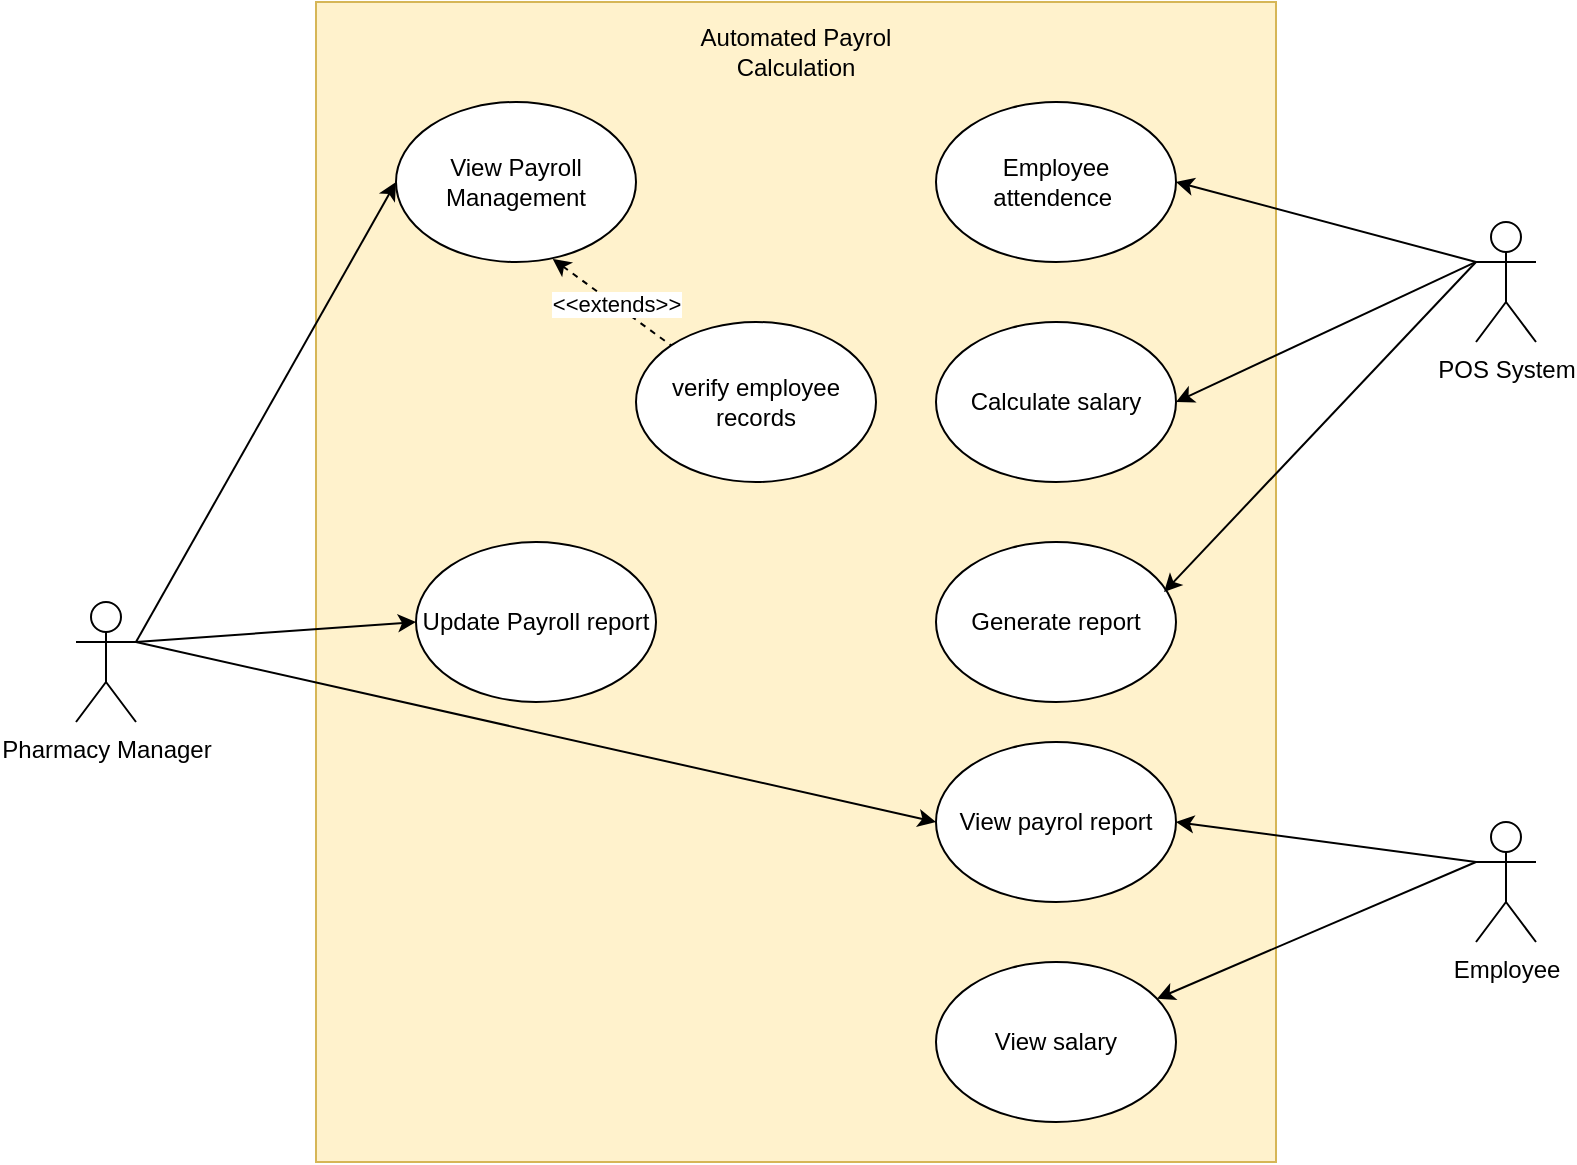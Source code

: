 <mxfile version="24.2.2" type="device">
  <diagram name="Page-1" id="yFC4AOXb4J8iYvleZ_BS">
    <mxGraphModel dx="1166" dy="770" grid="1" gridSize="10" guides="1" tooltips="1" connect="1" arrows="1" fold="1" page="1" pageScale="1" pageWidth="850" pageHeight="1100" math="0" shadow="0">
      <root>
        <mxCell id="0" />
        <mxCell id="1" parent="0" />
        <mxCell id="bpFJwz-h4U5RPvyPPlPt-29" value="" style="rounded=0;whiteSpace=wrap;html=1;fillColor=#fff2cc;strokeColor=#d6b656;" parent="1" vertex="1">
          <mxGeometry x="170" y="30" width="480" height="580" as="geometry" />
        </mxCell>
        <mxCell id="bpFJwz-h4U5RPvyPPlPt-23" style="edgeStyle=none;rounded=0;orthogonalLoop=1;jettySize=auto;html=1;exitX=1;exitY=0.333;exitDx=0;exitDy=0;exitPerimeter=0;entryX=0;entryY=0.5;entryDx=0;entryDy=0;" parent="1" source="bpFJwz-h4U5RPvyPPlPt-3" target="bpFJwz-h4U5RPvyPPlPt-13" edge="1">
          <mxGeometry relative="1" as="geometry" />
        </mxCell>
        <mxCell id="bpFJwz-h4U5RPvyPPlPt-24" style="edgeStyle=none;rounded=0;orthogonalLoop=1;jettySize=auto;html=1;exitX=1;exitY=0.333;exitDx=0;exitDy=0;exitPerimeter=0;entryX=0;entryY=0.5;entryDx=0;entryDy=0;" parent="1" source="bpFJwz-h4U5RPvyPPlPt-3" target="BtRmZ3w2KKQiGli9AUrO-10" edge="1">
          <mxGeometry relative="1" as="geometry">
            <mxPoint x="294.615" y="235.385" as="targetPoint" />
            <Array as="points" />
          </mxGeometry>
        </mxCell>
        <mxCell id="bpFJwz-h4U5RPvyPPlPt-3" value="Pharmacy Manager" style="shape=umlActor;verticalLabelPosition=bottom;verticalAlign=top;html=1;outlineConnect=0;" parent="1" vertex="1">
          <mxGeometry x="50" y="330" width="30" height="60" as="geometry" />
        </mxCell>
        <mxCell id="bpFJwz-h4U5RPvyPPlPt-13" value="View Payroll Management" style="ellipse;whiteSpace=wrap;html=1;" parent="1" vertex="1">
          <mxGeometry x="210" y="80" width="120" height="80" as="geometry" />
        </mxCell>
        <mxCell id="bpFJwz-h4U5RPvyPPlPt-16" value="Employee attendence&amp;nbsp;" style="ellipse;whiteSpace=wrap;html=1;" parent="1" vertex="1">
          <mxGeometry x="480" y="80" width="120" height="80" as="geometry" />
        </mxCell>
        <mxCell id="bpFJwz-h4U5RPvyPPlPt-18" value="Calculate salary" style="ellipse;whiteSpace=wrap;html=1;" parent="1" vertex="1">
          <mxGeometry x="480" y="190" width="120" height="80" as="geometry" />
        </mxCell>
        <mxCell id="bpFJwz-h4U5RPvyPPlPt-26" style="edgeStyle=none;rounded=0;orthogonalLoop=1;jettySize=auto;html=1;exitX=0;exitY=0.333;exitDx=0;exitDy=0;exitPerimeter=0;entryX=1;entryY=0.5;entryDx=0;entryDy=0;" parent="1" source="bpFJwz-h4U5RPvyPPlPt-19" target="bpFJwz-h4U5RPvyPPlPt-16" edge="1">
          <mxGeometry relative="1" as="geometry" />
        </mxCell>
        <mxCell id="bpFJwz-h4U5RPvyPPlPt-27" style="edgeStyle=none;rounded=0;orthogonalLoop=1;jettySize=auto;html=1;exitX=0;exitY=0.333;exitDx=0;exitDy=0;exitPerimeter=0;entryX=1;entryY=0.5;entryDx=0;entryDy=0;" parent="1" source="bpFJwz-h4U5RPvyPPlPt-19" target="bpFJwz-h4U5RPvyPPlPt-18" edge="1">
          <mxGeometry relative="1" as="geometry" />
        </mxCell>
        <mxCell id="bpFJwz-h4U5RPvyPPlPt-19" value="POS System" style="shape=umlActor;verticalLabelPosition=bottom;verticalAlign=top;html=1;outlineConnect=0;" parent="1" vertex="1">
          <mxGeometry x="750" y="140" width="30" height="60" as="geometry" />
        </mxCell>
        <mxCell id="bpFJwz-h4U5RPvyPPlPt-30" value="Automated Payrol Calculation" style="text;html=1;align=center;verticalAlign=middle;whiteSpace=wrap;rounded=0;" parent="1" vertex="1">
          <mxGeometry x="345" y="40" width="130" height="30" as="geometry" />
        </mxCell>
        <mxCell id="BtRmZ3w2KKQiGli9AUrO-2" value="Generate report" style="ellipse;whiteSpace=wrap;html=1;" vertex="1" parent="1">
          <mxGeometry x="480" y="300" width="120" height="80" as="geometry" />
        </mxCell>
        <mxCell id="BtRmZ3w2KKQiGli9AUrO-6" value="" style="endArrow=classic;html=1;rounded=0;entryX=0.95;entryY=0.313;entryDx=0;entryDy=0;entryPerimeter=0;exitX=0;exitY=0.333;exitDx=0;exitDy=0;exitPerimeter=0;" edge="1" parent="1" source="bpFJwz-h4U5RPvyPPlPt-19" target="BtRmZ3w2KKQiGli9AUrO-2">
          <mxGeometry width="50" height="50" relative="1" as="geometry">
            <mxPoint x="780" y="220" as="sourcePoint" />
            <mxPoint x="450" y="230" as="targetPoint" />
          </mxGeometry>
        </mxCell>
        <mxCell id="BtRmZ3w2KKQiGli9AUrO-8" value="verify employee records" style="ellipse;whiteSpace=wrap;html=1;" vertex="1" parent="1">
          <mxGeometry x="330" y="190" width="120" height="80" as="geometry" />
        </mxCell>
        <mxCell id="BtRmZ3w2KKQiGli9AUrO-10" value="Update Payroll report" style="ellipse;whiteSpace=wrap;html=1;" vertex="1" parent="1">
          <mxGeometry x="220" y="300" width="120" height="80" as="geometry" />
        </mxCell>
        <mxCell id="BtRmZ3w2KKQiGli9AUrO-12" value="Employee" style="shape=umlActor;verticalLabelPosition=bottom;verticalAlign=top;html=1;outlineConnect=0;" vertex="1" parent="1">
          <mxGeometry x="750" y="440" width="30" height="60" as="geometry" />
        </mxCell>
        <mxCell id="BtRmZ3w2KKQiGli9AUrO-15" value="View payrol report" style="ellipse;whiteSpace=wrap;html=1;" vertex="1" parent="1">
          <mxGeometry x="480" y="400" width="120" height="80" as="geometry" />
        </mxCell>
        <mxCell id="BtRmZ3w2KKQiGli9AUrO-17" value="" style="endArrow=classic;html=1;rounded=0;entryX=1;entryY=0.5;entryDx=0;entryDy=0;exitX=0;exitY=0.333;exitDx=0;exitDy=0;exitPerimeter=0;" edge="1" parent="1" source="BtRmZ3w2KKQiGli9AUrO-12" target="BtRmZ3w2KKQiGli9AUrO-15">
          <mxGeometry width="50" height="50" relative="1" as="geometry">
            <mxPoint x="400" y="280" as="sourcePoint" />
            <mxPoint x="450" y="230" as="targetPoint" />
          </mxGeometry>
        </mxCell>
        <mxCell id="BtRmZ3w2KKQiGli9AUrO-18" value="View salary" style="ellipse;whiteSpace=wrap;html=1;" vertex="1" parent="1">
          <mxGeometry x="480" y="510" width="120" height="80" as="geometry" />
        </mxCell>
        <mxCell id="BtRmZ3w2KKQiGli9AUrO-19" value="" style="endArrow=classic;html=1;rounded=0;exitX=0;exitY=0.333;exitDx=0;exitDy=0;exitPerimeter=0;" edge="1" parent="1" source="BtRmZ3w2KKQiGli9AUrO-12" target="BtRmZ3w2KKQiGli9AUrO-18">
          <mxGeometry width="50" height="50" relative="1" as="geometry">
            <mxPoint x="750" y="470" as="sourcePoint" />
            <mxPoint x="580" y="470" as="targetPoint" />
          </mxGeometry>
        </mxCell>
        <mxCell id="BtRmZ3w2KKQiGli9AUrO-20" value="" style="endArrow=classic;html=1;rounded=0;exitX=1;exitY=0.333;exitDx=0;exitDy=0;exitPerimeter=0;entryX=0;entryY=0.5;entryDx=0;entryDy=0;" edge="1" parent="1" source="bpFJwz-h4U5RPvyPPlPt-3" target="BtRmZ3w2KKQiGli9AUrO-15">
          <mxGeometry width="50" height="50" relative="1" as="geometry">
            <mxPoint x="350" y="330" as="sourcePoint" />
            <mxPoint x="400" y="280" as="targetPoint" />
          </mxGeometry>
        </mxCell>
        <mxCell id="BtRmZ3w2KKQiGli9AUrO-21" value="" style="endArrow=none;dashed=1;html=1;rounded=0;entryX=0;entryY=0;entryDx=0;entryDy=0;exitX=0.653;exitY=0.981;exitDx=0;exitDy=0;exitPerimeter=0;startArrow=classic;startFill=1;" edge="1" parent="1" source="bpFJwz-h4U5RPvyPPlPt-13" target="BtRmZ3w2KKQiGli9AUrO-8">
          <mxGeometry width="50" height="50" relative="1" as="geometry">
            <mxPoint x="350" y="340" as="sourcePoint" />
            <mxPoint x="400" y="290" as="targetPoint" />
          </mxGeometry>
        </mxCell>
        <mxCell id="BtRmZ3w2KKQiGli9AUrO-22" value="&amp;lt;&amp;lt;extends&amp;gt;&amp;gt;" style="edgeLabel;html=1;align=center;verticalAlign=middle;resizable=0;points=[];" vertex="1" connectable="0" parent="BtRmZ3w2KKQiGli9AUrO-21">
          <mxGeometry x="-0.223" y="1" relative="1" as="geometry">
            <mxPoint x="8" y="6" as="offset" />
          </mxGeometry>
        </mxCell>
      </root>
    </mxGraphModel>
  </diagram>
</mxfile>
